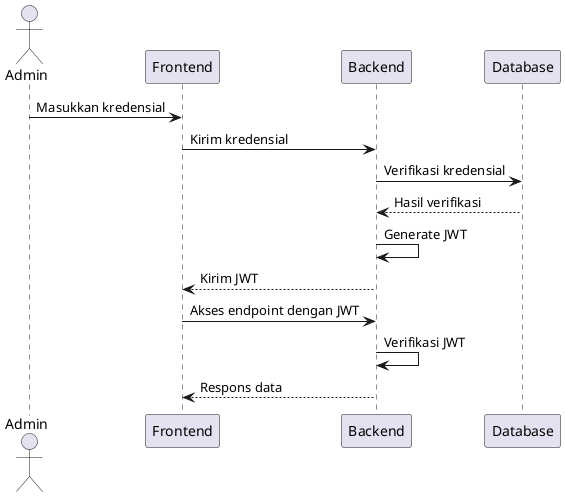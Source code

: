 @startuml
actor Admin
participant Frontend
participant Backend
participant Database

Admin -> Frontend : Masukkan kredensial
Frontend -> Backend : Kirim kredensial
Backend -> Database : Verifikasi kredensial
Database --> Backend : Hasil verifikasi
Backend -> Backend : Generate JWT
Backend --> Frontend : Kirim JWT
Frontend -> Backend : Akses endpoint dengan JWT
Backend -> Backend : Verifikasi JWT
Backend --> Frontend : Respons data
@enduml
